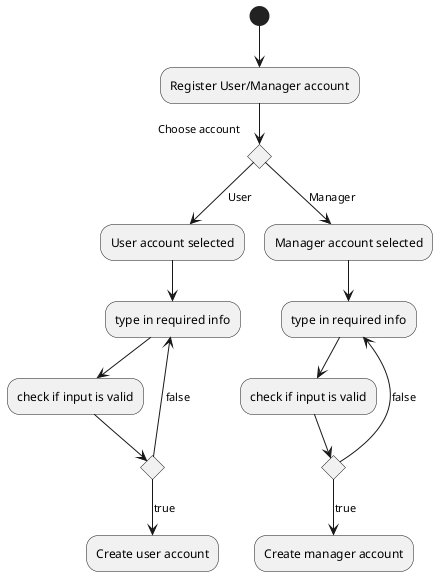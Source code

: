 @startuml
(*)  --> "Register User/Manager account"
if "Choose account" then
-->[User] "User account selected"
--> "type in required info" as t1
-down-> "check if input is valid" as c1
    if "" then
  -->[true] "Create user account"
    else
  -->[false] t1
    endif
else
-->[Manager] "Manager account selected"
--> "type in required info" as t2
-down-> "check if input is valid" as c2
if "" then
  -down->[true] "Create manager account"
else
  -down->[false] t2
endif
@enduml